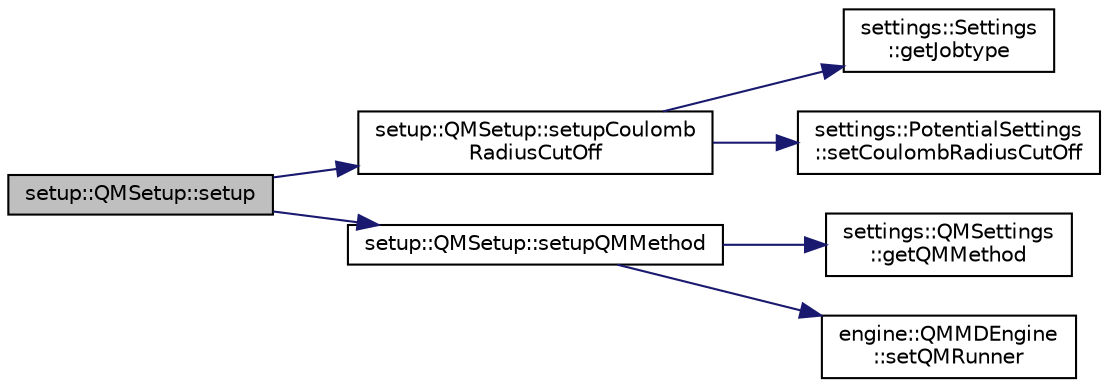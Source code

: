 digraph "setup::QMSetup::setup"
{
 // LATEX_PDF_SIZE
  edge [fontname="Helvetica",fontsize="10",labelfontname="Helvetica",labelfontsize="10"];
  node [fontname="Helvetica",fontsize="10",shape=record];
  rankdir="LR";
  Node1 [label="setup::QMSetup::setup",height=0.2,width=0.4,color="black", fillcolor="grey75", style="filled", fontcolor="black",tooltip="setup QM-MD for all subtypes"];
  Node1 -> Node2 [color="midnightblue",fontsize="10",style="solid",fontname="Helvetica"];
  Node2 [label="setup::QMSetup::setupCoulomb\lRadiusCutOff",height=0.2,width=0.4,color="black", fillcolor="white", style="filled",URL="$classsetup_1_1QMSetup.html#ac08423a5563ba63347096cc7849d094c",tooltip="set coulomb radius cutoff to 0.0 for QM-MD, QM-RPMD"];
  Node2 -> Node3 [color="midnightblue",fontsize="10",style="solid",fontname="Helvetica"];
  Node3 [label="settings::Settings\l::getJobtype",height=0.2,width=0.4,color="black", fillcolor="white", style="filled",URL="$classsettings_1_1Settings.html#a674058da14cff349a943b3f424cd8c10",tooltip=" "];
  Node2 -> Node4 [color="midnightblue",fontsize="10",style="solid",fontname="Helvetica"];
  Node4 [label="settings::PotentialSettings\l::setCoulombRadiusCutOff",height=0.2,width=0.4,color="black", fillcolor="white", style="filled",URL="$classsettings_1_1PotentialSettings.html#a069d7448d04479a23be9ab98680f7288",tooltip=" "];
  Node1 -> Node5 [color="midnightblue",fontsize="10",style="solid",fontname="Helvetica"];
  Node5 [label="setup::QMSetup::setupQMMethod",height=0.2,width=0.4,color="black", fillcolor="white", style="filled",URL="$classsetup_1_1QMSetup.html#a3acfc66ca56f31c457eb299a43273940",tooltip="setup the \"QM\" method of the system"];
  Node5 -> Node6 [color="midnightblue",fontsize="10",style="solid",fontname="Helvetica"];
  Node6 [label="settings::QMSettings\l::getQMMethod",height=0.2,width=0.4,color="black", fillcolor="white", style="filled",URL="$classsettings_1_1QMSettings.html#ab6fd191d2de1d4623318437adc847d7d",tooltip=" "];
  Node5 -> Node7 [color="midnightblue",fontsize="10",style="solid",fontname="Helvetica"];
  Node7 [label="engine::QMMDEngine\l::setQMRunner",height=0.2,width=0.4,color="black", fillcolor="white", style="filled",URL="$classengine_1_1QMMDEngine.html#a27d69e39ea8c4786ebf6635c2a0d0fcd",tooltip=" "];
}
